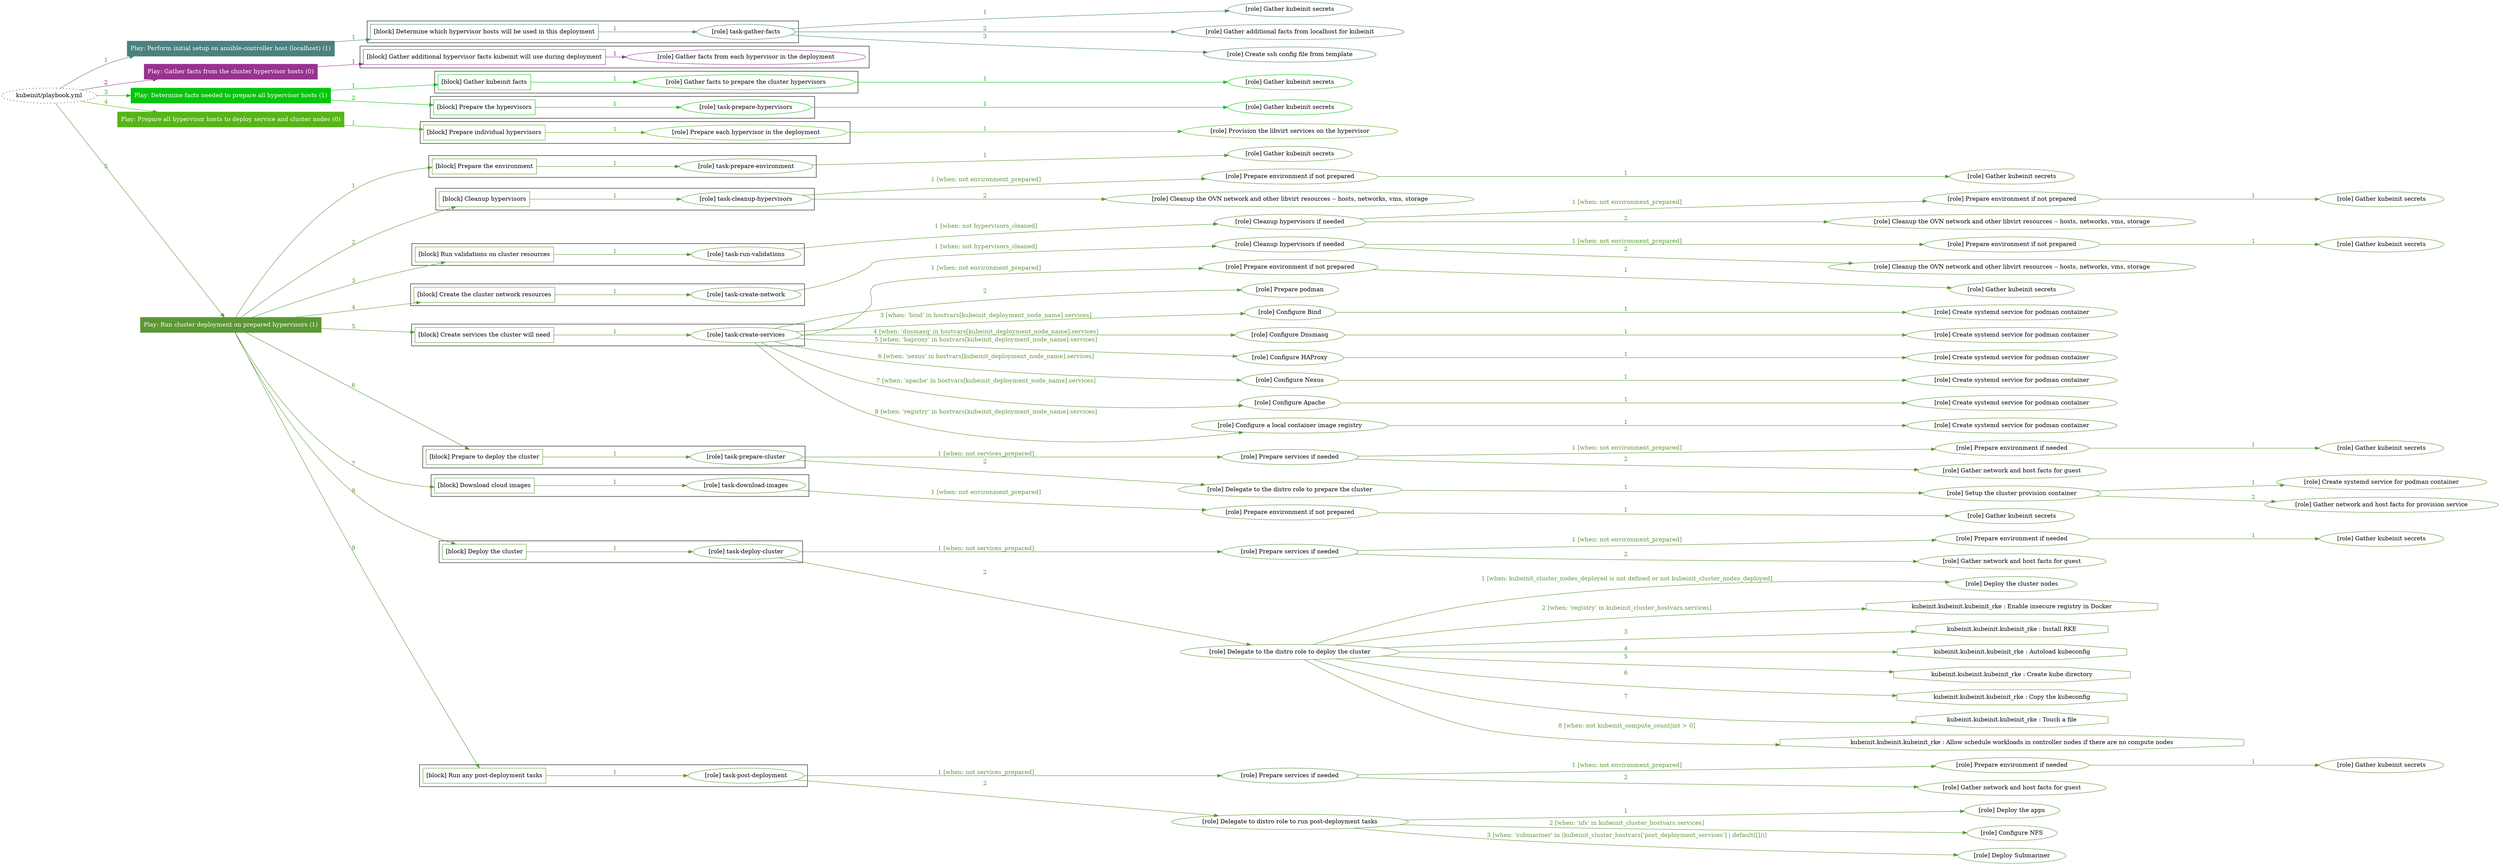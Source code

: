 digraph {
	graph [concentrate=true ordering=in rankdir=LR ratio=fill]
	edge [esep=5 sep=10]
	"kubeinit/playbook.yml" [URL="/home/runner/work/kubeinit/kubeinit/kubeinit/playbook.yml" id=playbook_857dbf40 style=dotted]
	play_2935a98c [label="Play: Perform initial setup on ansible-controller host (localhost) (1)" URL="/home/runner/work/kubeinit/kubeinit/kubeinit/playbook.yml" color="#4b8180" fontcolor="#ffffff" id=play_2935a98c shape=box style=filled tooltip=localhost]
	"kubeinit/playbook.yml" -> play_2935a98c [label="1 " color="#4b8180" fontcolor="#4b8180" id=edge_aaed165b labeltooltip="1 " tooltip="1 "]
	subgraph "Gather kubeinit secrets" {
		role_4a89e04a [label="[role] Gather kubeinit secrets" URL="/home/runner/.ansible/collections/ansible_collections/kubeinit/kubeinit/roles/kubeinit_prepare/tasks/build_hypervisors_group.yml" color="#4b8180" id=role_4a89e04a tooltip="Gather kubeinit secrets"]
	}
	subgraph "Gather additional facts from localhost for kubeinit" {
		role_70d76209 [label="[role] Gather additional facts from localhost for kubeinit" URL="/home/runner/.ansible/collections/ansible_collections/kubeinit/kubeinit/roles/kubeinit_prepare/tasks/build_hypervisors_group.yml" color="#4b8180" id=role_70d76209 tooltip="Gather additional facts from localhost for kubeinit"]
	}
	subgraph "Create ssh config file from template" {
		role_8985c142 [label="[role] Create ssh config file from template" URL="/home/runner/.ansible/collections/ansible_collections/kubeinit/kubeinit/roles/kubeinit_prepare/tasks/build_hypervisors_group.yml" color="#4b8180" id=role_8985c142 tooltip="Create ssh config file from template"]
	}
	subgraph "task-gather-facts" {
		role_bb8098cb [label="[role] task-gather-facts" URL="/home/runner/work/kubeinit/kubeinit/kubeinit/playbook.yml" color="#4b8180" id=role_bb8098cb tooltip="task-gather-facts"]
		role_bb8098cb -> role_4a89e04a [label="1 " color="#4b8180" fontcolor="#4b8180" id=edge_c441ddcd labeltooltip="1 " tooltip="1 "]
		role_bb8098cb -> role_70d76209 [label="2 " color="#4b8180" fontcolor="#4b8180" id=edge_d3bdca96 labeltooltip="2 " tooltip="2 "]
		role_bb8098cb -> role_8985c142 [label="3 " color="#4b8180" fontcolor="#4b8180" id=edge_29a94f04 labeltooltip="3 " tooltip="3 "]
	}
	subgraph "Play: Perform initial setup on ansible-controller host (localhost) (1)" {
		play_2935a98c -> block_d46784d0 [label=1 color="#4b8180" fontcolor="#4b8180" id=edge_7f80c0d0 labeltooltip=1 tooltip=1]
		subgraph cluster_block_d46784d0 {
			block_d46784d0 [label="[block] Determine which hypervisor hosts will be used in this deployment" URL="/home/runner/work/kubeinit/kubeinit/kubeinit/playbook.yml" color="#4b8180" id=block_d46784d0 labeltooltip="Determine which hypervisor hosts will be used in this deployment" shape=box tooltip="Determine which hypervisor hosts will be used in this deployment"]
			block_d46784d0 -> role_bb8098cb [label="1 " color="#4b8180" fontcolor="#4b8180" id=edge_5045f067 labeltooltip="1 " tooltip="1 "]
		}
	}
	play_1753edcf [label="Play: Gather facts from the cluster hypervisor hosts (0)" URL="/home/runner/work/kubeinit/kubeinit/kubeinit/playbook.yml" color="#9a328f" fontcolor="#ffffff" id=play_1753edcf shape=box style=filled tooltip="Play: Gather facts from the cluster hypervisor hosts (0)"]
	"kubeinit/playbook.yml" -> play_1753edcf [label="2 " color="#9a328f" fontcolor="#9a328f" id=edge_3f87dc6b labeltooltip="2 " tooltip="2 "]
	subgraph "Gather facts from each hypervisor in the deployment" {
		role_9c23c9b4 [label="[role] Gather facts from each hypervisor in the deployment" URL="/home/runner/work/kubeinit/kubeinit/kubeinit/playbook.yml" color="#9a328f" id=role_9c23c9b4 tooltip="Gather facts from each hypervisor in the deployment"]
	}
	subgraph "Play: Gather facts from the cluster hypervisor hosts (0)" {
		play_1753edcf -> block_71ad74c6 [label=1 color="#9a328f" fontcolor="#9a328f" id=edge_86039986 labeltooltip=1 tooltip=1]
		subgraph cluster_block_71ad74c6 {
			block_71ad74c6 [label="[block] Gather additional hypervisor facts kubeinit will use during deployment" URL="/home/runner/work/kubeinit/kubeinit/kubeinit/playbook.yml" color="#9a328f" id=block_71ad74c6 labeltooltip="Gather additional hypervisor facts kubeinit will use during deployment" shape=box tooltip="Gather additional hypervisor facts kubeinit will use during deployment"]
			block_71ad74c6 -> role_9c23c9b4 [label="1 " color="#9a328f" fontcolor="#9a328f" id=edge_2bcb4281 labeltooltip="1 " tooltip="1 "]
		}
	}
	play_f4b173f5 [label="Play: Determine facts needed to prepare all hypervisor hosts (1)" URL="/home/runner/work/kubeinit/kubeinit/kubeinit/playbook.yml" color="#07c50e" fontcolor="#ffffff" id=play_f4b173f5 shape=box style=filled tooltip=localhost]
	"kubeinit/playbook.yml" -> play_f4b173f5 [label="3 " color="#07c50e" fontcolor="#07c50e" id=edge_04228a21 labeltooltip="3 " tooltip="3 "]
	subgraph "Gather kubeinit secrets" {
		role_732bde9e [label="[role] Gather kubeinit secrets" URL="/home/runner/.ansible/collections/ansible_collections/kubeinit/kubeinit/roles/kubeinit_prepare/tasks/gather_kubeinit_facts.yml" color="#07c50e" id=role_732bde9e tooltip="Gather kubeinit secrets"]
	}
	subgraph "Gather facts to prepare the cluster hypervisors" {
		role_de81db7c [label="[role] Gather facts to prepare the cluster hypervisors" URL="/home/runner/work/kubeinit/kubeinit/kubeinit/playbook.yml" color="#07c50e" id=role_de81db7c tooltip="Gather facts to prepare the cluster hypervisors"]
		role_de81db7c -> role_732bde9e [label="1 " color="#07c50e" fontcolor="#07c50e" id=edge_7767eec7 labeltooltip="1 " tooltip="1 "]
	}
	subgraph "Gather kubeinit secrets" {
		role_63bc05c4 [label="[role] Gather kubeinit secrets" URL="/home/runner/.ansible/collections/ansible_collections/kubeinit/kubeinit/roles/kubeinit_prepare/tasks/gather_kubeinit_facts.yml" color="#07c50e" id=role_63bc05c4 tooltip="Gather kubeinit secrets"]
	}
	subgraph "task-prepare-hypervisors" {
		role_7a77cab0 [label="[role] task-prepare-hypervisors" URL="/home/runner/work/kubeinit/kubeinit/kubeinit/playbook.yml" color="#07c50e" id=role_7a77cab0 tooltip="task-prepare-hypervisors"]
		role_7a77cab0 -> role_63bc05c4 [label="1 " color="#07c50e" fontcolor="#07c50e" id=edge_1c032f7d labeltooltip="1 " tooltip="1 "]
	}
	subgraph "Play: Determine facts needed to prepare all hypervisor hosts (1)" {
		play_f4b173f5 -> block_3033f20b [label=1 color="#07c50e" fontcolor="#07c50e" id=edge_6bc5f559 labeltooltip=1 tooltip=1]
		subgraph cluster_block_3033f20b {
			block_3033f20b [label="[block] Gather kubeinit facts" URL="/home/runner/work/kubeinit/kubeinit/kubeinit/playbook.yml" color="#07c50e" id=block_3033f20b labeltooltip="Gather kubeinit facts" shape=box tooltip="Gather kubeinit facts"]
			block_3033f20b -> role_de81db7c [label="1 " color="#07c50e" fontcolor="#07c50e" id=edge_9a2772f6 labeltooltip="1 " tooltip="1 "]
		}
		play_f4b173f5 -> block_0b318c10 [label=2 color="#07c50e" fontcolor="#07c50e" id=edge_9d028f7a labeltooltip=2 tooltip=2]
		subgraph cluster_block_0b318c10 {
			block_0b318c10 [label="[block] Prepare the hypervisors" URL="/home/runner/work/kubeinit/kubeinit/kubeinit/playbook.yml" color="#07c50e" id=block_0b318c10 labeltooltip="Prepare the hypervisors" shape=box tooltip="Prepare the hypervisors"]
			block_0b318c10 -> role_7a77cab0 [label="1 " color="#07c50e" fontcolor="#07c50e" id=edge_78762f85 labeltooltip="1 " tooltip="1 "]
		}
	}
	play_b986c96e [label="Play: Prepare all hypervisor hosts to deploy service and cluster nodes (0)" URL="/home/runner/work/kubeinit/kubeinit/kubeinit/playbook.yml" color="#57b517" fontcolor="#ffffff" id=play_b986c96e shape=box style=filled tooltip="Play: Prepare all hypervisor hosts to deploy service and cluster nodes (0)"]
	"kubeinit/playbook.yml" -> play_b986c96e [label="4 " color="#57b517" fontcolor="#57b517" id=edge_6aa08543 labeltooltip="4 " tooltip="4 "]
	subgraph "Provision the libvirt services on the hypervisor" {
		role_48bfa6ec [label="[role] Provision the libvirt services on the hypervisor" URL="/home/runner/.ansible/collections/ansible_collections/kubeinit/kubeinit/roles/kubeinit_prepare/tasks/prepare_hypervisor.yml" color="#57b517" id=role_48bfa6ec tooltip="Provision the libvirt services on the hypervisor"]
	}
	subgraph "Prepare each hypervisor in the deployment" {
		role_dcd680b6 [label="[role] Prepare each hypervisor in the deployment" URL="/home/runner/work/kubeinit/kubeinit/kubeinit/playbook.yml" color="#57b517" id=role_dcd680b6 tooltip="Prepare each hypervisor in the deployment"]
		role_dcd680b6 -> role_48bfa6ec [label="1 " color="#57b517" fontcolor="#57b517" id=edge_821fea20 labeltooltip="1 " tooltip="1 "]
	}
	subgraph "Play: Prepare all hypervisor hosts to deploy service and cluster nodes (0)" {
		play_b986c96e -> block_c42cf3db [label=1 color="#57b517" fontcolor="#57b517" id=edge_3292873f labeltooltip=1 tooltip=1]
		subgraph cluster_block_c42cf3db {
			block_c42cf3db [label="[block] Prepare individual hypervisors" URL="/home/runner/work/kubeinit/kubeinit/kubeinit/playbook.yml" color="#57b517" id=block_c42cf3db labeltooltip="Prepare individual hypervisors" shape=box tooltip="Prepare individual hypervisors"]
			block_c42cf3db -> role_dcd680b6 [label="1 " color="#57b517" fontcolor="#57b517" id=edge_b7c7523c labeltooltip="1 " tooltip="1 "]
		}
	}
	play_61593e8c [label="Play: Run cluster deployment on prepared hypervisors (1)" URL="/home/runner/work/kubeinit/kubeinit/kubeinit/playbook.yml" color="#5b9735" fontcolor="#ffffff" id=play_61593e8c shape=box style=filled tooltip=localhost]
	"kubeinit/playbook.yml" -> play_61593e8c [label="5 " color="#5b9735" fontcolor="#5b9735" id=edge_0d57cb99 labeltooltip="5 " tooltip="5 "]
	subgraph "Gather kubeinit secrets" {
		role_3d444ac9 [label="[role] Gather kubeinit secrets" URL="/home/runner/.ansible/collections/ansible_collections/kubeinit/kubeinit/roles/kubeinit_prepare/tasks/gather_kubeinit_facts.yml" color="#5b9735" id=role_3d444ac9 tooltip="Gather kubeinit secrets"]
	}
	subgraph "task-prepare-environment" {
		role_24d56312 [label="[role] task-prepare-environment" URL="/home/runner/work/kubeinit/kubeinit/kubeinit/playbook.yml" color="#5b9735" id=role_24d56312 tooltip="task-prepare-environment"]
		role_24d56312 -> role_3d444ac9 [label="1 " color="#5b9735" fontcolor="#5b9735" id=edge_6143757d labeltooltip="1 " tooltip="1 "]
	}
	subgraph "Gather kubeinit secrets" {
		role_2783af65 [label="[role] Gather kubeinit secrets" URL="/home/runner/.ansible/collections/ansible_collections/kubeinit/kubeinit/roles/kubeinit_prepare/tasks/gather_kubeinit_facts.yml" color="#5b9735" id=role_2783af65 tooltip="Gather kubeinit secrets"]
	}
	subgraph "Prepare environment if not prepared" {
		role_f7cf6355 [label="[role] Prepare environment if not prepared" URL="/home/runner/.ansible/collections/ansible_collections/kubeinit/kubeinit/roles/kubeinit_prepare/tasks/cleanup_hypervisors.yml" color="#5b9735" id=role_f7cf6355 tooltip="Prepare environment if not prepared"]
		role_f7cf6355 -> role_2783af65 [label="1 " color="#5b9735" fontcolor="#5b9735" id=edge_3f1f8289 labeltooltip="1 " tooltip="1 "]
	}
	subgraph "Cleanup the OVN network and other libvirt resources -- hosts, networks, vms, storage" {
		role_9e1882a0 [label="[role] Cleanup the OVN network and other libvirt resources -- hosts, networks, vms, storage" URL="/home/runner/.ansible/collections/ansible_collections/kubeinit/kubeinit/roles/kubeinit_prepare/tasks/cleanup_hypervisors.yml" color="#5b9735" id=role_9e1882a0 tooltip="Cleanup the OVN network and other libvirt resources -- hosts, networks, vms, storage"]
	}
	subgraph "task-cleanup-hypervisors" {
		role_997cfdb9 [label="[role] task-cleanup-hypervisors" URL="/home/runner/work/kubeinit/kubeinit/kubeinit/playbook.yml" color="#5b9735" id=role_997cfdb9 tooltip="task-cleanup-hypervisors"]
		role_997cfdb9 -> role_f7cf6355 [label="1 [when: not environment_prepared]" color="#5b9735" fontcolor="#5b9735" id=edge_cdeb5cab labeltooltip="1 [when: not environment_prepared]" tooltip="1 [when: not environment_prepared]"]
		role_997cfdb9 -> role_9e1882a0 [label="2 " color="#5b9735" fontcolor="#5b9735" id=edge_2f3420ee labeltooltip="2 " tooltip="2 "]
	}
	subgraph "Gather kubeinit secrets" {
		role_7f5c2694 [label="[role] Gather kubeinit secrets" URL="/home/runner/.ansible/collections/ansible_collections/kubeinit/kubeinit/roles/kubeinit_prepare/tasks/gather_kubeinit_facts.yml" color="#5b9735" id=role_7f5c2694 tooltip="Gather kubeinit secrets"]
	}
	subgraph "Prepare environment if not prepared" {
		role_dd861cdf [label="[role] Prepare environment if not prepared" URL="/home/runner/.ansible/collections/ansible_collections/kubeinit/kubeinit/roles/kubeinit_prepare/tasks/cleanup_hypervisors.yml" color="#5b9735" id=role_dd861cdf tooltip="Prepare environment if not prepared"]
		role_dd861cdf -> role_7f5c2694 [label="1 " color="#5b9735" fontcolor="#5b9735" id=edge_d5280629 labeltooltip="1 " tooltip="1 "]
	}
	subgraph "Cleanup the OVN network and other libvirt resources -- hosts, networks, vms, storage" {
		role_eca22fed [label="[role] Cleanup the OVN network and other libvirt resources -- hosts, networks, vms, storage" URL="/home/runner/.ansible/collections/ansible_collections/kubeinit/kubeinit/roles/kubeinit_prepare/tasks/cleanup_hypervisors.yml" color="#5b9735" id=role_eca22fed tooltip="Cleanup the OVN network and other libvirt resources -- hosts, networks, vms, storage"]
	}
	subgraph "Cleanup hypervisors if needed" {
		role_f75a9fd1 [label="[role] Cleanup hypervisors if needed" URL="/home/runner/.ansible/collections/ansible_collections/kubeinit/kubeinit/roles/kubeinit_validations/tasks/main.yml" color="#5b9735" id=role_f75a9fd1 tooltip="Cleanup hypervisors if needed"]
		role_f75a9fd1 -> role_dd861cdf [label="1 [when: not environment_prepared]" color="#5b9735" fontcolor="#5b9735" id=edge_4cf27335 labeltooltip="1 [when: not environment_prepared]" tooltip="1 [when: not environment_prepared]"]
		role_f75a9fd1 -> role_eca22fed [label="2 " color="#5b9735" fontcolor="#5b9735" id=edge_9044aea5 labeltooltip="2 " tooltip="2 "]
	}
	subgraph "task-run-validations" {
		role_ec34af17 [label="[role] task-run-validations" URL="/home/runner/work/kubeinit/kubeinit/kubeinit/playbook.yml" color="#5b9735" id=role_ec34af17 tooltip="task-run-validations"]
		role_ec34af17 -> role_f75a9fd1 [label="1 [when: not hypervisors_cleaned]" color="#5b9735" fontcolor="#5b9735" id=edge_360d092d labeltooltip="1 [when: not hypervisors_cleaned]" tooltip="1 [when: not hypervisors_cleaned]"]
	}
	subgraph "Gather kubeinit secrets" {
		role_d9df56fa [label="[role] Gather kubeinit secrets" URL="/home/runner/.ansible/collections/ansible_collections/kubeinit/kubeinit/roles/kubeinit_prepare/tasks/gather_kubeinit_facts.yml" color="#5b9735" id=role_d9df56fa tooltip="Gather kubeinit secrets"]
	}
	subgraph "Prepare environment if not prepared" {
		role_5c9625f4 [label="[role] Prepare environment if not prepared" URL="/home/runner/.ansible/collections/ansible_collections/kubeinit/kubeinit/roles/kubeinit_prepare/tasks/cleanup_hypervisors.yml" color="#5b9735" id=role_5c9625f4 tooltip="Prepare environment if not prepared"]
		role_5c9625f4 -> role_d9df56fa [label="1 " color="#5b9735" fontcolor="#5b9735" id=edge_cd839d58 labeltooltip="1 " tooltip="1 "]
	}
	subgraph "Cleanup the OVN network and other libvirt resources -- hosts, networks, vms, storage" {
		role_d73f40cd [label="[role] Cleanup the OVN network and other libvirt resources -- hosts, networks, vms, storage" URL="/home/runner/.ansible/collections/ansible_collections/kubeinit/kubeinit/roles/kubeinit_prepare/tasks/cleanup_hypervisors.yml" color="#5b9735" id=role_d73f40cd tooltip="Cleanup the OVN network and other libvirt resources -- hosts, networks, vms, storage"]
	}
	subgraph "Cleanup hypervisors if needed" {
		role_4d580c19 [label="[role] Cleanup hypervisors if needed" URL="/home/runner/.ansible/collections/ansible_collections/kubeinit/kubeinit/roles/kubeinit_libvirt/tasks/create_network.yml" color="#5b9735" id=role_4d580c19 tooltip="Cleanup hypervisors if needed"]
		role_4d580c19 -> role_5c9625f4 [label="1 [when: not environment_prepared]" color="#5b9735" fontcolor="#5b9735" id=edge_452f520c labeltooltip="1 [when: not environment_prepared]" tooltip="1 [when: not environment_prepared]"]
		role_4d580c19 -> role_d73f40cd [label="2 " color="#5b9735" fontcolor="#5b9735" id=edge_5f318dad labeltooltip="2 " tooltip="2 "]
	}
	subgraph "task-create-network" {
		role_ede25bc6 [label="[role] task-create-network" URL="/home/runner/work/kubeinit/kubeinit/kubeinit/playbook.yml" color="#5b9735" id=role_ede25bc6 tooltip="task-create-network"]
		role_ede25bc6 -> role_4d580c19 [label="1 [when: not hypervisors_cleaned]" color="#5b9735" fontcolor="#5b9735" id=edge_20af86c1 labeltooltip="1 [when: not hypervisors_cleaned]" tooltip="1 [when: not hypervisors_cleaned]"]
	}
	subgraph "Gather kubeinit secrets" {
		role_3bacb487 [label="[role] Gather kubeinit secrets" URL="/home/runner/.ansible/collections/ansible_collections/kubeinit/kubeinit/roles/kubeinit_prepare/tasks/gather_kubeinit_facts.yml" color="#5b9735" id=role_3bacb487 tooltip="Gather kubeinit secrets"]
	}
	subgraph "Prepare environment if not prepared" {
		role_11a7e630 [label="[role] Prepare environment if not prepared" URL="/home/runner/.ansible/collections/ansible_collections/kubeinit/kubeinit/roles/kubeinit_services/tasks/main.yml" color="#5b9735" id=role_11a7e630 tooltip="Prepare environment if not prepared"]
		role_11a7e630 -> role_3bacb487 [label="1 " color="#5b9735" fontcolor="#5b9735" id=edge_d3d5f397 labeltooltip="1 " tooltip="1 "]
	}
	subgraph "Prepare podman" {
		role_40aaffbd [label="[role] Prepare podman" URL="/home/runner/.ansible/collections/ansible_collections/kubeinit/kubeinit/roles/kubeinit_services/tasks/00_create_service_pod.yml" color="#5b9735" id=role_40aaffbd tooltip="Prepare podman"]
	}
	subgraph "Create systemd service for podman container" {
		role_b6273977 [label="[role] Create systemd service for podman container" URL="/home/runner/.ansible/collections/ansible_collections/kubeinit/kubeinit/roles/kubeinit_bind/tasks/main.yml" color="#5b9735" id=role_b6273977 tooltip="Create systemd service for podman container"]
	}
	subgraph "Configure Bind" {
		role_7ced90cf [label="[role] Configure Bind" URL="/home/runner/.ansible/collections/ansible_collections/kubeinit/kubeinit/roles/kubeinit_services/tasks/start_services_containers.yml" color="#5b9735" id=role_7ced90cf tooltip="Configure Bind"]
		role_7ced90cf -> role_b6273977 [label="1 " color="#5b9735" fontcolor="#5b9735" id=edge_7dd71926 labeltooltip="1 " tooltip="1 "]
	}
	subgraph "Create systemd service for podman container" {
		role_6fe61f0e [label="[role] Create systemd service for podman container" URL="/home/runner/.ansible/collections/ansible_collections/kubeinit/kubeinit/roles/kubeinit_dnsmasq/tasks/main.yml" color="#5b9735" id=role_6fe61f0e tooltip="Create systemd service for podman container"]
	}
	subgraph "Configure Dnsmasq" {
		role_b14b1094 [label="[role] Configure Dnsmasq" URL="/home/runner/.ansible/collections/ansible_collections/kubeinit/kubeinit/roles/kubeinit_services/tasks/start_services_containers.yml" color="#5b9735" id=role_b14b1094 tooltip="Configure Dnsmasq"]
		role_b14b1094 -> role_6fe61f0e [label="1 " color="#5b9735" fontcolor="#5b9735" id=edge_33c4ba28 labeltooltip="1 " tooltip="1 "]
	}
	subgraph "Create systemd service for podman container" {
		role_23064205 [label="[role] Create systemd service for podman container" URL="/home/runner/.ansible/collections/ansible_collections/kubeinit/kubeinit/roles/kubeinit_haproxy/tasks/main.yml" color="#5b9735" id=role_23064205 tooltip="Create systemd service for podman container"]
	}
	subgraph "Configure HAProxy" {
		role_f9e1324f [label="[role] Configure HAProxy" URL="/home/runner/.ansible/collections/ansible_collections/kubeinit/kubeinit/roles/kubeinit_services/tasks/start_services_containers.yml" color="#5b9735" id=role_f9e1324f tooltip="Configure HAProxy"]
		role_f9e1324f -> role_23064205 [label="1 " color="#5b9735" fontcolor="#5b9735" id=edge_d6968b36 labeltooltip="1 " tooltip="1 "]
	}
	subgraph "Create systemd service for podman container" {
		role_53dae3a7 [label="[role] Create systemd service for podman container" URL="/home/runner/.ansible/collections/ansible_collections/kubeinit/kubeinit/roles/kubeinit_nexus/tasks/main.yml" color="#5b9735" id=role_53dae3a7 tooltip="Create systemd service for podman container"]
	}
	subgraph "Configure Nexus" {
		role_81362869 [label="[role] Configure Nexus" URL="/home/runner/.ansible/collections/ansible_collections/kubeinit/kubeinit/roles/kubeinit_services/tasks/start_services_containers.yml" color="#5b9735" id=role_81362869 tooltip="Configure Nexus"]
		role_81362869 -> role_53dae3a7 [label="1 " color="#5b9735" fontcolor="#5b9735" id=edge_f78f12dd labeltooltip="1 " tooltip="1 "]
	}
	subgraph "Create systemd service for podman container" {
		role_fc87ef64 [label="[role] Create systemd service for podman container" URL="/home/runner/.ansible/collections/ansible_collections/kubeinit/kubeinit/roles/kubeinit_apache/tasks/main.yml" color="#5b9735" id=role_fc87ef64 tooltip="Create systemd service for podman container"]
	}
	subgraph "Configure Apache" {
		role_4dfc4fc5 [label="[role] Configure Apache" URL="/home/runner/.ansible/collections/ansible_collections/kubeinit/kubeinit/roles/kubeinit_services/tasks/start_services_containers.yml" color="#5b9735" id=role_4dfc4fc5 tooltip="Configure Apache"]
		role_4dfc4fc5 -> role_fc87ef64 [label="1 " color="#5b9735" fontcolor="#5b9735" id=edge_129a5dde labeltooltip="1 " tooltip="1 "]
	}
	subgraph "Create systemd service for podman container" {
		role_87491782 [label="[role] Create systemd service for podman container" URL="/home/runner/.ansible/collections/ansible_collections/kubeinit/kubeinit/roles/kubeinit_registry/tasks/main.yml" color="#5b9735" id=role_87491782 tooltip="Create systemd service for podman container"]
	}
	subgraph "Configure a local container image registry" {
		role_dabeed6e [label="[role] Configure a local container image registry" URL="/home/runner/.ansible/collections/ansible_collections/kubeinit/kubeinit/roles/kubeinit_services/tasks/start_services_containers.yml" color="#5b9735" id=role_dabeed6e tooltip="Configure a local container image registry"]
		role_dabeed6e -> role_87491782 [label="1 " color="#5b9735" fontcolor="#5b9735" id=edge_1e6920fe labeltooltip="1 " tooltip="1 "]
	}
	subgraph "task-create-services" {
		role_c677d2f7 [label="[role] task-create-services" URL="/home/runner/work/kubeinit/kubeinit/kubeinit/playbook.yml" color="#5b9735" id=role_c677d2f7 tooltip="task-create-services"]
		role_c677d2f7 -> role_11a7e630 [label="1 [when: not environment_prepared]" color="#5b9735" fontcolor="#5b9735" id=edge_979d0a42 labeltooltip="1 [when: not environment_prepared]" tooltip="1 [when: not environment_prepared]"]
		role_c677d2f7 -> role_40aaffbd [label="2 " color="#5b9735" fontcolor="#5b9735" id=edge_e8764ac2 labeltooltip="2 " tooltip="2 "]
		role_c677d2f7 -> role_7ced90cf [label="3 [when: 'bind' in hostvars[kubeinit_deployment_node_name].services]" color="#5b9735" fontcolor="#5b9735" id=edge_7e5f5297 labeltooltip="3 [when: 'bind' in hostvars[kubeinit_deployment_node_name].services]" tooltip="3 [when: 'bind' in hostvars[kubeinit_deployment_node_name].services]"]
		role_c677d2f7 -> role_b14b1094 [label="4 [when: 'dnsmasq' in hostvars[kubeinit_deployment_node_name].services]" color="#5b9735" fontcolor="#5b9735" id=edge_a95bdbea labeltooltip="4 [when: 'dnsmasq' in hostvars[kubeinit_deployment_node_name].services]" tooltip="4 [when: 'dnsmasq' in hostvars[kubeinit_deployment_node_name].services]"]
		role_c677d2f7 -> role_f9e1324f [label="5 [when: 'haproxy' in hostvars[kubeinit_deployment_node_name].services]" color="#5b9735" fontcolor="#5b9735" id=edge_8b782ca7 labeltooltip="5 [when: 'haproxy' in hostvars[kubeinit_deployment_node_name].services]" tooltip="5 [when: 'haproxy' in hostvars[kubeinit_deployment_node_name].services]"]
		role_c677d2f7 -> role_81362869 [label="6 [when: 'nexus' in hostvars[kubeinit_deployment_node_name].services]" color="#5b9735" fontcolor="#5b9735" id=edge_3b24c92c labeltooltip="6 [when: 'nexus' in hostvars[kubeinit_deployment_node_name].services]" tooltip="6 [when: 'nexus' in hostvars[kubeinit_deployment_node_name].services]"]
		role_c677d2f7 -> role_4dfc4fc5 [label="7 [when: 'apache' in hostvars[kubeinit_deployment_node_name].services]" color="#5b9735" fontcolor="#5b9735" id=edge_4a71562a labeltooltip="7 [when: 'apache' in hostvars[kubeinit_deployment_node_name].services]" tooltip="7 [when: 'apache' in hostvars[kubeinit_deployment_node_name].services]"]
		role_c677d2f7 -> role_dabeed6e [label="8 [when: 'registry' in hostvars[kubeinit_deployment_node_name].services]" color="#5b9735" fontcolor="#5b9735" id=edge_6b86cb0b labeltooltip="8 [when: 'registry' in hostvars[kubeinit_deployment_node_name].services]" tooltip="8 [when: 'registry' in hostvars[kubeinit_deployment_node_name].services]"]
	}
	subgraph "Gather kubeinit secrets" {
		role_d31904c0 [label="[role] Gather kubeinit secrets" URL="/home/runner/.ansible/collections/ansible_collections/kubeinit/kubeinit/roles/kubeinit_prepare/tasks/gather_kubeinit_facts.yml" color="#5b9735" id=role_d31904c0 tooltip="Gather kubeinit secrets"]
	}
	subgraph "Prepare environment if needed" {
		role_8dd734a2 [label="[role] Prepare environment if needed" URL="/home/runner/.ansible/collections/ansible_collections/kubeinit/kubeinit/roles/kubeinit_services/tasks/prepare_services.yml" color="#5b9735" id=role_8dd734a2 tooltip="Prepare environment if needed"]
		role_8dd734a2 -> role_d31904c0 [label="1 " color="#5b9735" fontcolor="#5b9735" id=edge_54c290ab labeltooltip="1 " tooltip="1 "]
	}
	subgraph "Gather network and host facts for guest" {
		role_0e6e184a [label="[role] Gather network and host facts for guest" URL="/home/runner/.ansible/collections/ansible_collections/kubeinit/kubeinit/roles/kubeinit_services/tasks/prepare_services.yml" color="#5b9735" id=role_0e6e184a tooltip="Gather network and host facts for guest"]
	}
	subgraph "Prepare services if needed" {
		role_a1177b8e [label="[role] Prepare services if needed" URL="/home/runner/.ansible/collections/ansible_collections/kubeinit/kubeinit/roles/kubeinit_prepare/tasks/prepare_cluster.yml" color="#5b9735" id=role_a1177b8e tooltip="Prepare services if needed"]
		role_a1177b8e -> role_8dd734a2 [label="1 [when: not environment_prepared]" color="#5b9735" fontcolor="#5b9735" id=edge_333517aa labeltooltip="1 [when: not environment_prepared]" tooltip="1 [when: not environment_prepared]"]
		role_a1177b8e -> role_0e6e184a [label="2 " color="#5b9735" fontcolor="#5b9735" id=edge_fd1a9dc3 labeltooltip="2 " tooltip="2 "]
	}
	subgraph "Create systemd service for podman container" {
		role_65e94f03 [label="[role] Create systemd service for podman container" URL="/home/runner/.ansible/collections/ansible_collections/kubeinit/kubeinit/roles/kubeinit_services/tasks/create_provision_container.yml" color="#5b9735" id=role_65e94f03 tooltip="Create systemd service for podman container"]
	}
	subgraph "Gather network and host facts for provision service" {
		role_1926d292 [label="[role] Gather network and host facts for provision service" URL="/home/runner/.ansible/collections/ansible_collections/kubeinit/kubeinit/roles/kubeinit_services/tasks/create_provision_container.yml" color="#5b9735" id=role_1926d292 tooltip="Gather network and host facts for provision service"]
	}
	subgraph "Setup the cluster provision container" {
		role_60715b1b [label="[role] Setup the cluster provision container" URL="/home/runner/.ansible/collections/ansible_collections/kubeinit/kubeinit/roles/kubeinit_rke/tasks/prepare_cluster.yml" color="#5b9735" id=role_60715b1b tooltip="Setup the cluster provision container"]
		role_60715b1b -> role_65e94f03 [label="1 " color="#5b9735" fontcolor="#5b9735" id=edge_442d0369 labeltooltip="1 " tooltip="1 "]
		role_60715b1b -> role_1926d292 [label="2 " color="#5b9735" fontcolor="#5b9735" id=edge_759a4a4d labeltooltip="2 " tooltip="2 "]
	}
	subgraph "Delegate to the distro role to prepare the cluster" {
		role_f511b723 [label="[role] Delegate to the distro role to prepare the cluster" URL="/home/runner/.ansible/collections/ansible_collections/kubeinit/kubeinit/roles/kubeinit_prepare/tasks/prepare_cluster.yml" color="#5b9735" id=role_f511b723 tooltip="Delegate to the distro role to prepare the cluster"]
		role_f511b723 -> role_60715b1b [label="1 " color="#5b9735" fontcolor="#5b9735" id=edge_faaf7310 labeltooltip="1 " tooltip="1 "]
	}
	subgraph "task-prepare-cluster" {
		role_cfacddd7 [label="[role] task-prepare-cluster" URL="/home/runner/work/kubeinit/kubeinit/kubeinit/playbook.yml" color="#5b9735" id=role_cfacddd7 tooltip="task-prepare-cluster"]
		role_cfacddd7 -> role_a1177b8e [label="1 [when: not services_prepared]" color="#5b9735" fontcolor="#5b9735" id=edge_4f3bfea7 labeltooltip="1 [when: not services_prepared]" tooltip="1 [when: not services_prepared]"]
		role_cfacddd7 -> role_f511b723 [label="2 " color="#5b9735" fontcolor="#5b9735" id=edge_2c311257 labeltooltip="2 " tooltip="2 "]
	}
	subgraph "Gather kubeinit secrets" {
		role_7071cfac [label="[role] Gather kubeinit secrets" URL="/home/runner/.ansible/collections/ansible_collections/kubeinit/kubeinit/roles/kubeinit_prepare/tasks/gather_kubeinit_facts.yml" color="#5b9735" id=role_7071cfac tooltip="Gather kubeinit secrets"]
	}
	subgraph "Prepare environment if not prepared" {
		role_e1d76e42 [label="[role] Prepare environment if not prepared" URL="/home/runner/.ansible/collections/ansible_collections/kubeinit/kubeinit/roles/kubeinit_libvirt/tasks/download_cloud_images.yml" color="#5b9735" id=role_e1d76e42 tooltip="Prepare environment if not prepared"]
		role_e1d76e42 -> role_7071cfac [label="1 " color="#5b9735" fontcolor="#5b9735" id=edge_3afacc10 labeltooltip="1 " tooltip="1 "]
	}
	subgraph "task-download-images" {
		role_175c1467 [label="[role] task-download-images" URL="/home/runner/work/kubeinit/kubeinit/kubeinit/playbook.yml" color="#5b9735" id=role_175c1467 tooltip="task-download-images"]
		role_175c1467 -> role_e1d76e42 [label="1 [when: not environment_prepared]" color="#5b9735" fontcolor="#5b9735" id=edge_b73acef1 labeltooltip="1 [when: not environment_prepared]" tooltip="1 [when: not environment_prepared]"]
	}
	subgraph "Gather kubeinit secrets" {
		role_ca70c4bb [label="[role] Gather kubeinit secrets" URL="/home/runner/.ansible/collections/ansible_collections/kubeinit/kubeinit/roles/kubeinit_prepare/tasks/gather_kubeinit_facts.yml" color="#5b9735" id=role_ca70c4bb tooltip="Gather kubeinit secrets"]
	}
	subgraph "Prepare environment if needed" {
		role_a6820ad4 [label="[role] Prepare environment if needed" URL="/home/runner/.ansible/collections/ansible_collections/kubeinit/kubeinit/roles/kubeinit_services/tasks/prepare_services.yml" color="#5b9735" id=role_a6820ad4 tooltip="Prepare environment if needed"]
		role_a6820ad4 -> role_ca70c4bb [label="1 " color="#5b9735" fontcolor="#5b9735" id=edge_1e2992e6 labeltooltip="1 " tooltip="1 "]
	}
	subgraph "Gather network and host facts for guest" {
		role_553cd106 [label="[role] Gather network and host facts for guest" URL="/home/runner/.ansible/collections/ansible_collections/kubeinit/kubeinit/roles/kubeinit_services/tasks/prepare_services.yml" color="#5b9735" id=role_553cd106 tooltip="Gather network and host facts for guest"]
	}
	subgraph "Prepare services if needed" {
		role_4b40dd32 [label="[role] Prepare services if needed" URL="/home/runner/.ansible/collections/ansible_collections/kubeinit/kubeinit/roles/kubeinit_prepare/tasks/deploy_cluster.yml" color="#5b9735" id=role_4b40dd32 tooltip="Prepare services if needed"]
		role_4b40dd32 -> role_a6820ad4 [label="1 [when: not environment_prepared]" color="#5b9735" fontcolor="#5b9735" id=edge_92cd529b labeltooltip="1 [when: not environment_prepared]" tooltip="1 [when: not environment_prepared]"]
		role_4b40dd32 -> role_553cd106 [label="2 " color="#5b9735" fontcolor="#5b9735" id=edge_6f3ef9d7 labeltooltip="2 " tooltip="2 "]
	}
	subgraph "Deploy the cluster nodes" {
		role_92e0a4ff [label="[role] Deploy the cluster nodes" URL="/home/runner/.ansible/collections/ansible_collections/kubeinit/kubeinit/roles/kubeinit_rke/tasks/main.yml" color="#5b9735" id=role_92e0a4ff tooltip="Deploy the cluster nodes"]
	}
	subgraph "Delegate to the distro role to deploy the cluster" {
		role_8781c9ed [label="[role] Delegate to the distro role to deploy the cluster" URL="/home/runner/.ansible/collections/ansible_collections/kubeinit/kubeinit/roles/kubeinit_prepare/tasks/deploy_cluster.yml" color="#5b9735" id=role_8781c9ed tooltip="Delegate to the distro role to deploy the cluster"]
		role_8781c9ed -> role_92e0a4ff [label="1 [when: kubeinit_cluster_nodes_deployed is not defined or not kubeinit_cluster_nodes_deployed]" color="#5b9735" fontcolor="#5b9735" id=edge_d0fbca7e labeltooltip="1 [when: kubeinit_cluster_nodes_deployed is not defined or not kubeinit_cluster_nodes_deployed]" tooltip="1 [when: kubeinit_cluster_nodes_deployed is not defined or not kubeinit_cluster_nodes_deployed]"]
		task_b8469e7a [label="kubeinit.kubeinit.kubeinit_rke : Enable insecure registry in Docker" URL="/home/runner/.ansible/collections/ansible_collections/kubeinit/kubeinit/roles/kubeinit_rke/tasks/main.yml" color="#5b9735" id=task_b8469e7a shape=octagon tooltip="kubeinit.kubeinit.kubeinit_rke : Enable insecure registry in Docker"]
		role_8781c9ed -> task_b8469e7a [label="2 [when: 'registry' in kubeinit_cluster_hostvars.services]" color="#5b9735" fontcolor="#5b9735" id=edge_1563cb40 labeltooltip="2 [when: 'registry' in kubeinit_cluster_hostvars.services]" tooltip="2 [when: 'registry' in kubeinit_cluster_hostvars.services]"]
		task_eab06f7b [label="kubeinit.kubeinit.kubeinit_rke : Install RKE" URL="/home/runner/.ansible/collections/ansible_collections/kubeinit/kubeinit/roles/kubeinit_rke/tasks/main.yml" color="#5b9735" id=task_eab06f7b shape=octagon tooltip="kubeinit.kubeinit.kubeinit_rke : Install RKE"]
		role_8781c9ed -> task_eab06f7b [label="3 " color="#5b9735" fontcolor="#5b9735" id=edge_91fd219f labeltooltip="3 " tooltip="3 "]
		task_f5baa54b [label="kubeinit.kubeinit.kubeinit_rke : Autoload kubeconfig" URL="/home/runner/.ansible/collections/ansible_collections/kubeinit/kubeinit/roles/kubeinit_rke/tasks/main.yml" color="#5b9735" id=task_f5baa54b shape=octagon tooltip="kubeinit.kubeinit.kubeinit_rke : Autoload kubeconfig"]
		role_8781c9ed -> task_f5baa54b [label="4 " color="#5b9735" fontcolor="#5b9735" id=edge_bd0a8ae6 labeltooltip="4 " tooltip="4 "]
		task_e069cbf3 [label="kubeinit.kubeinit.kubeinit_rke : Create kube directory" URL="/home/runner/.ansible/collections/ansible_collections/kubeinit/kubeinit/roles/kubeinit_rke/tasks/main.yml" color="#5b9735" id=task_e069cbf3 shape=octagon tooltip="kubeinit.kubeinit.kubeinit_rke : Create kube directory"]
		role_8781c9ed -> task_e069cbf3 [label="5 " color="#5b9735" fontcolor="#5b9735" id=edge_cec380d0 labeltooltip="5 " tooltip="5 "]
		task_55cd3a27 [label="kubeinit.kubeinit.kubeinit_rke : Copy the kubeconfig" URL="/home/runner/.ansible/collections/ansible_collections/kubeinit/kubeinit/roles/kubeinit_rke/tasks/main.yml" color="#5b9735" id=task_55cd3a27 shape=octagon tooltip="kubeinit.kubeinit.kubeinit_rke : Copy the kubeconfig"]
		role_8781c9ed -> task_55cd3a27 [label="6 " color="#5b9735" fontcolor="#5b9735" id=edge_4beac5de labeltooltip="6 " tooltip="6 "]
		task_e9bb7339 [label="kubeinit.kubeinit.kubeinit_rke : Touch a file" URL="/home/runner/.ansible/collections/ansible_collections/kubeinit/kubeinit/roles/kubeinit_rke/tasks/main.yml" color="#5b9735" id=task_e9bb7339 shape=octagon tooltip="kubeinit.kubeinit.kubeinit_rke : Touch a file"]
		role_8781c9ed -> task_e9bb7339 [label="7 " color="#5b9735" fontcolor="#5b9735" id=edge_fdc7cf77 labeltooltip="7 " tooltip="7 "]
		task_245fe212 [label="kubeinit.kubeinit.kubeinit_rke : Allow schedule workloads in controller nodes if there are no compute nodes" URL="/home/runner/.ansible/collections/ansible_collections/kubeinit/kubeinit/roles/kubeinit_rke/tasks/main.yml" color="#5b9735" id=task_245fe212 shape=octagon tooltip="kubeinit.kubeinit.kubeinit_rke : Allow schedule workloads in controller nodes if there are no compute nodes"]
		role_8781c9ed -> task_245fe212 [label="8 [when: not kubeinit_compute_count|int > 0]" color="#5b9735" fontcolor="#5b9735" id=edge_2f005490 labeltooltip="8 [when: not kubeinit_compute_count|int > 0]" tooltip="8 [when: not kubeinit_compute_count|int > 0]"]
	}
	subgraph "task-deploy-cluster" {
		role_f1a8bfac [label="[role] task-deploy-cluster" URL="/home/runner/work/kubeinit/kubeinit/kubeinit/playbook.yml" color="#5b9735" id=role_f1a8bfac tooltip="task-deploy-cluster"]
		role_f1a8bfac -> role_4b40dd32 [label="1 [when: not services_prepared]" color="#5b9735" fontcolor="#5b9735" id=edge_2b23ed7a labeltooltip="1 [when: not services_prepared]" tooltip="1 [when: not services_prepared]"]
		role_f1a8bfac -> role_8781c9ed [label="2 " color="#5b9735" fontcolor="#5b9735" id=edge_bbdd96b1 labeltooltip="2 " tooltip="2 "]
	}
	subgraph "Gather kubeinit secrets" {
		role_86747b08 [label="[role] Gather kubeinit secrets" URL="/home/runner/.ansible/collections/ansible_collections/kubeinit/kubeinit/roles/kubeinit_prepare/tasks/gather_kubeinit_facts.yml" color="#5b9735" id=role_86747b08 tooltip="Gather kubeinit secrets"]
	}
	subgraph "Prepare environment if needed" {
		role_ae0d38f9 [label="[role] Prepare environment if needed" URL="/home/runner/.ansible/collections/ansible_collections/kubeinit/kubeinit/roles/kubeinit_services/tasks/prepare_services.yml" color="#5b9735" id=role_ae0d38f9 tooltip="Prepare environment if needed"]
		role_ae0d38f9 -> role_86747b08 [label="1 " color="#5b9735" fontcolor="#5b9735" id=edge_616ee90e labeltooltip="1 " tooltip="1 "]
	}
	subgraph "Gather network and host facts for guest" {
		role_76177e13 [label="[role] Gather network and host facts for guest" URL="/home/runner/.ansible/collections/ansible_collections/kubeinit/kubeinit/roles/kubeinit_services/tasks/prepare_services.yml" color="#5b9735" id=role_76177e13 tooltip="Gather network and host facts for guest"]
	}
	subgraph "Prepare services if needed" {
		role_6c4991c0 [label="[role] Prepare services if needed" URL="/home/runner/.ansible/collections/ansible_collections/kubeinit/kubeinit/roles/kubeinit_prepare/tasks/post_deployment.yml" color="#5b9735" id=role_6c4991c0 tooltip="Prepare services if needed"]
		role_6c4991c0 -> role_ae0d38f9 [label="1 [when: not environment_prepared]" color="#5b9735" fontcolor="#5b9735" id=edge_dceb4f39 labeltooltip="1 [when: not environment_prepared]" tooltip="1 [when: not environment_prepared]"]
		role_6c4991c0 -> role_76177e13 [label="2 " color="#5b9735" fontcolor="#5b9735" id=edge_2fed7511 labeltooltip="2 " tooltip="2 "]
	}
	subgraph "Deploy the apps" {
		role_d32cbe54 [label="[role] Deploy the apps" URL="/home/runner/.ansible/collections/ansible_collections/kubeinit/kubeinit/roles/kubeinit_rke/tasks/post_deployment_tasks.yml" color="#5b9735" id=role_d32cbe54 tooltip="Deploy the apps"]
	}
	subgraph "Configure NFS" {
		role_19be6602 [label="[role] Configure NFS" URL="/home/runner/.ansible/collections/ansible_collections/kubeinit/kubeinit/roles/kubeinit_rke/tasks/post_deployment_tasks.yml" color="#5b9735" id=role_19be6602 tooltip="Configure NFS"]
	}
	subgraph "Deploy Submariner" {
		role_b173ab09 [label="[role] Deploy Submariner" URL="/home/runner/.ansible/collections/ansible_collections/kubeinit/kubeinit/roles/kubeinit_rke/tasks/post_deployment_tasks.yml" color="#5b9735" id=role_b173ab09 tooltip="Deploy Submariner"]
	}
	subgraph "Delegate to distro role to run post-deployment tasks" {
		role_2dae52be [label="[role] Delegate to distro role to run post-deployment tasks" URL="/home/runner/.ansible/collections/ansible_collections/kubeinit/kubeinit/roles/kubeinit_prepare/tasks/post_deployment.yml" color="#5b9735" id=role_2dae52be tooltip="Delegate to distro role to run post-deployment tasks"]
		role_2dae52be -> role_d32cbe54 [label="1 " color="#5b9735" fontcolor="#5b9735" id=edge_71ac1008 labeltooltip="1 " tooltip="1 "]
		role_2dae52be -> role_19be6602 [label="2 [when: 'nfs' in kubeinit_cluster_hostvars.services]" color="#5b9735" fontcolor="#5b9735" id=edge_d69a44ff labeltooltip="2 [when: 'nfs' in kubeinit_cluster_hostvars.services]" tooltip="2 [when: 'nfs' in kubeinit_cluster_hostvars.services]"]
		role_2dae52be -> role_b173ab09 [label="3 [when: 'submariner' in (kubeinit_cluster_hostvars['post_deployment_services'] | default([]))]" color="#5b9735" fontcolor="#5b9735" id=edge_bba988a2 labeltooltip="3 [when: 'submariner' in (kubeinit_cluster_hostvars['post_deployment_services'] | default([]))]" tooltip="3 [when: 'submariner' in (kubeinit_cluster_hostvars['post_deployment_services'] | default([]))]"]
	}
	subgraph "task-post-deployment" {
		role_709583b1 [label="[role] task-post-deployment" URL="/home/runner/work/kubeinit/kubeinit/kubeinit/playbook.yml" color="#5b9735" id=role_709583b1 tooltip="task-post-deployment"]
		role_709583b1 -> role_6c4991c0 [label="1 [when: not services_prepared]" color="#5b9735" fontcolor="#5b9735" id=edge_3a4aaa7f labeltooltip="1 [when: not services_prepared]" tooltip="1 [when: not services_prepared]"]
		role_709583b1 -> role_2dae52be [label="2 " color="#5b9735" fontcolor="#5b9735" id=edge_2932112f labeltooltip="2 " tooltip="2 "]
	}
	subgraph "Play: Run cluster deployment on prepared hypervisors (1)" {
		play_61593e8c -> block_0d79f5b7 [label=1 color="#5b9735" fontcolor="#5b9735" id=edge_3c4f10b7 labeltooltip=1 tooltip=1]
		subgraph cluster_block_0d79f5b7 {
			block_0d79f5b7 [label="[block] Prepare the environment" URL="/home/runner/work/kubeinit/kubeinit/kubeinit/playbook.yml" color="#5b9735" id=block_0d79f5b7 labeltooltip="Prepare the environment" shape=box tooltip="Prepare the environment"]
			block_0d79f5b7 -> role_24d56312 [label="1 " color="#5b9735" fontcolor="#5b9735" id=edge_3fa11963 labeltooltip="1 " tooltip="1 "]
		}
		play_61593e8c -> block_43e87530 [label=2 color="#5b9735" fontcolor="#5b9735" id=edge_130d2c66 labeltooltip=2 tooltip=2]
		subgraph cluster_block_43e87530 {
			block_43e87530 [label="[block] Cleanup hypervisors" URL="/home/runner/work/kubeinit/kubeinit/kubeinit/playbook.yml" color="#5b9735" id=block_43e87530 labeltooltip="Cleanup hypervisors" shape=box tooltip="Cleanup hypervisors"]
			block_43e87530 -> role_997cfdb9 [label="1 " color="#5b9735" fontcolor="#5b9735" id=edge_072dc409 labeltooltip="1 " tooltip="1 "]
		}
		play_61593e8c -> block_d3d682b3 [label=3 color="#5b9735" fontcolor="#5b9735" id=edge_85bf8db8 labeltooltip=3 tooltip=3]
		subgraph cluster_block_d3d682b3 {
			block_d3d682b3 [label="[block] Run validations on cluster resources" URL="/home/runner/work/kubeinit/kubeinit/kubeinit/playbook.yml" color="#5b9735" id=block_d3d682b3 labeltooltip="Run validations on cluster resources" shape=box tooltip="Run validations on cluster resources"]
			block_d3d682b3 -> role_ec34af17 [label="1 " color="#5b9735" fontcolor="#5b9735" id=edge_da6b5fa6 labeltooltip="1 " tooltip="1 "]
		}
		play_61593e8c -> block_72f3a259 [label=4 color="#5b9735" fontcolor="#5b9735" id=edge_2d78c861 labeltooltip=4 tooltip=4]
		subgraph cluster_block_72f3a259 {
			block_72f3a259 [label="[block] Create the cluster network resources" URL="/home/runner/work/kubeinit/kubeinit/kubeinit/playbook.yml" color="#5b9735" id=block_72f3a259 labeltooltip="Create the cluster network resources" shape=box tooltip="Create the cluster network resources"]
			block_72f3a259 -> role_ede25bc6 [label="1 " color="#5b9735" fontcolor="#5b9735" id=edge_2f0c7ee8 labeltooltip="1 " tooltip="1 "]
		}
		play_61593e8c -> block_e9807464 [label=5 color="#5b9735" fontcolor="#5b9735" id=edge_13cb1971 labeltooltip=5 tooltip=5]
		subgraph cluster_block_e9807464 {
			block_e9807464 [label="[block] Create services the cluster will need" URL="/home/runner/work/kubeinit/kubeinit/kubeinit/playbook.yml" color="#5b9735" id=block_e9807464 labeltooltip="Create services the cluster will need" shape=box tooltip="Create services the cluster will need"]
			block_e9807464 -> role_c677d2f7 [label="1 " color="#5b9735" fontcolor="#5b9735" id=edge_995e3b9a labeltooltip="1 " tooltip="1 "]
		}
		play_61593e8c -> block_2b07a817 [label=6 color="#5b9735" fontcolor="#5b9735" id=edge_8bb9bf50 labeltooltip=6 tooltip=6]
		subgraph cluster_block_2b07a817 {
			block_2b07a817 [label="[block] Prepare to deploy the cluster" URL="/home/runner/work/kubeinit/kubeinit/kubeinit/playbook.yml" color="#5b9735" id=block_2b07a817 labeltooltip="Prepare to deploy the cluster" shape=box tooltip="Prepare to deploy the cluster"]
			block_2b07a817 -> role_cfacddd7 [label="1 " color="#5b9735" fontcolor="#5b9735" id=edge_fddcac89 labeltooltip="1 " tooltip="1 "]
		}
		play_61593e8c -> block_758b7ac2 [label=7 color="#5b9735" fontcolor="#5b9735" id=edge_c0499714 labeltooltip=7 tooltip=7]
		subgraph cluster_block_758b7ac2 {
			block_758b7ac2 [label="[block] Download cloud images" URL="/home/runner/work/kubeinit/kubeinit/kubeinit/playbook.yml" color="#5b9735" id=block_758b7ac2 labeltooltip="Download cloud images" shape=box tooltip="Download cloud images"]
			block_758b7ac2 -> role_175c1467 [label="1 " color="#5b9735" fontcolor="#5b9735" id=edge_f4203e0b labeltooltip="1 " tooltip="1 "]
		}
		play_61593e8c -> block_bcdd8c59 [label=8 color="#5b9735" fontcolor="#5b9735" id=edge_a87aba2c labeltooltip=8 tooltip=8]
		subgraph cluster_block_bcdd8c59 {
			block_bcdd8c59 [label="[block] Deploy the cluster" URL="/home/runner/work/kubeinit/kubeinit/kubeinit/playbook.yml" color="#5b9735" id=block_bcdd8c59 labeltooltip="Deploy the cluster" shape=box tooltip="Deploy the cluster"]
			block_bcdd8c59 -> role_f1a8bfac [label="1 " color="#5b9735" fontcolor="#5b9735" id=edge_c85aa9b4 labeltooltip="1 " tooltip="1 "]
		}
		play_61593e8c -> block_974220fc [label=9 color="#5b9735" fontcolor="#5b9735" id=edge_a88cd3fe labeltooltip=9 tooltip=9]
		subgraph cluster_block_974220fc {
			block_974220fc [label="[block] Run any post-deployment tasks" URL="/home/runner/work/kubeinit/kubeinit/kubeinit/playbook.yml" color="#5b9735" id=block_974220fc labeltooltip="Run any post-deployment tasks" shape=box tooltip="Run any post-deployment tasks"]
			block_974220fc -> role_709583b1 [label="1 " color="#5b9735" fontcolor="#5b9735" id=edge_f22fc5b9 labeltooltip="1 " tooltip="1 "]
		}
	}
}
